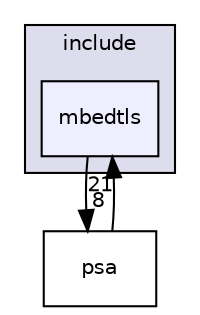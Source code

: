 digraph "mbedtls" {
  compound=true
  node [ fontsize="10", fontname="Helvetica"];
  edge [ labelfontsize="10", labelfontname="Helvetica"];
  subgraph clusterdir_83321844a67635f8150b8bd739c52b53 {
    graph [ bgcolor="#ddddee", pencolor="black", label="include" fontname="Helvetica", fontsize="10", URL="dir_83321844a67635f8150b8bd739c52b53.html"]
  dir_6fee069992f297717782522213e0c373 [shape=box, label="mbedtls", style="filled", fillcolor="#eeeeff", pencolor="black", URL="dir_6fee069992f297717782522213e0c373.html"];
  }
  dir_c94d002f3238534dcd3d5725f95aa49c [shape=box label="psa" URL="dir_c94d002f3238534dcd3d5725f95aa49c.html"];
  dir_c94d002f3238534dcd3d5725f95aa49c->dir_6fee069992f297717782522213e0c373 [headlabel="21", labeldistance=1.5 headhref="dir_000005_000004.html"];
  dir_6fee069992f297717782522213e0c373->dir_c94d002f3238534dcd3d5725f95aa49c [headlabel="8", labeldistance=1.5 headhref="dir_000004_000005.html"];
}
